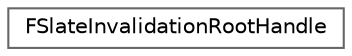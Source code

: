 digraph "Graphical Class Hierarchy"
{
 // INTERACTIVE_SVG=YES
 // LATEX_PDF_SIZE
  bgcolor="transparent";
  edge [fontname=Helvetica,fontsize=10,labelfontname=Helvetica,labelfontsize=10];
  node [fontname=Helvetica,fontsize=10,shape=box,height=0.2,width=0.4];
  rankdir="LR";
  Node0 [id="Node000000",label="FSlateInvalidationRootHandle",height=0.2,width=0.4,color="grey40", fillcolor="white", style="filled",URL="$db/d26/structFSlateInvalidationRootHandle.html",tooltip=" "];
}
